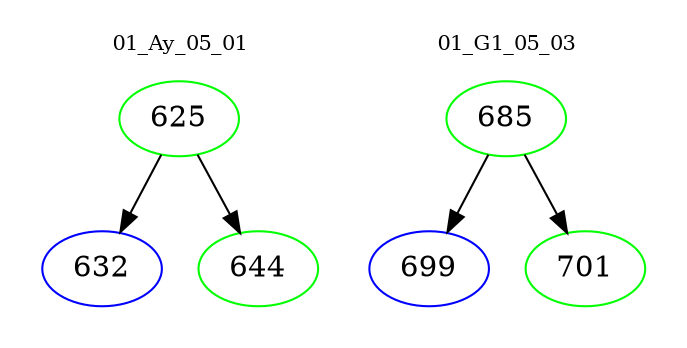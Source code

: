 digraph{
subgraph cluster_0 {
color = white
label = "01_Ay_05_01";
fontsize=10;
T0_625 [label="625", color="green"]
T0_625 -> T0_632 [color="black"]
T0_632 [label="632", color="blue"]
T0_625 -> T0_644 [color="black"]
T0_644 [label="644", color="green"]
}
subgraph cluster_1 {
color = white
label = "01_G1_05_03";
fontsize=10;
T1_685 [label="685", color="green"]
T1_685 -> T1_699 [color="black"]
T1_699 [label="699", color="blue"]
T1_685 -> T1_701 [color="black"]
T1_701 [label="701", color="green"]
}
}
